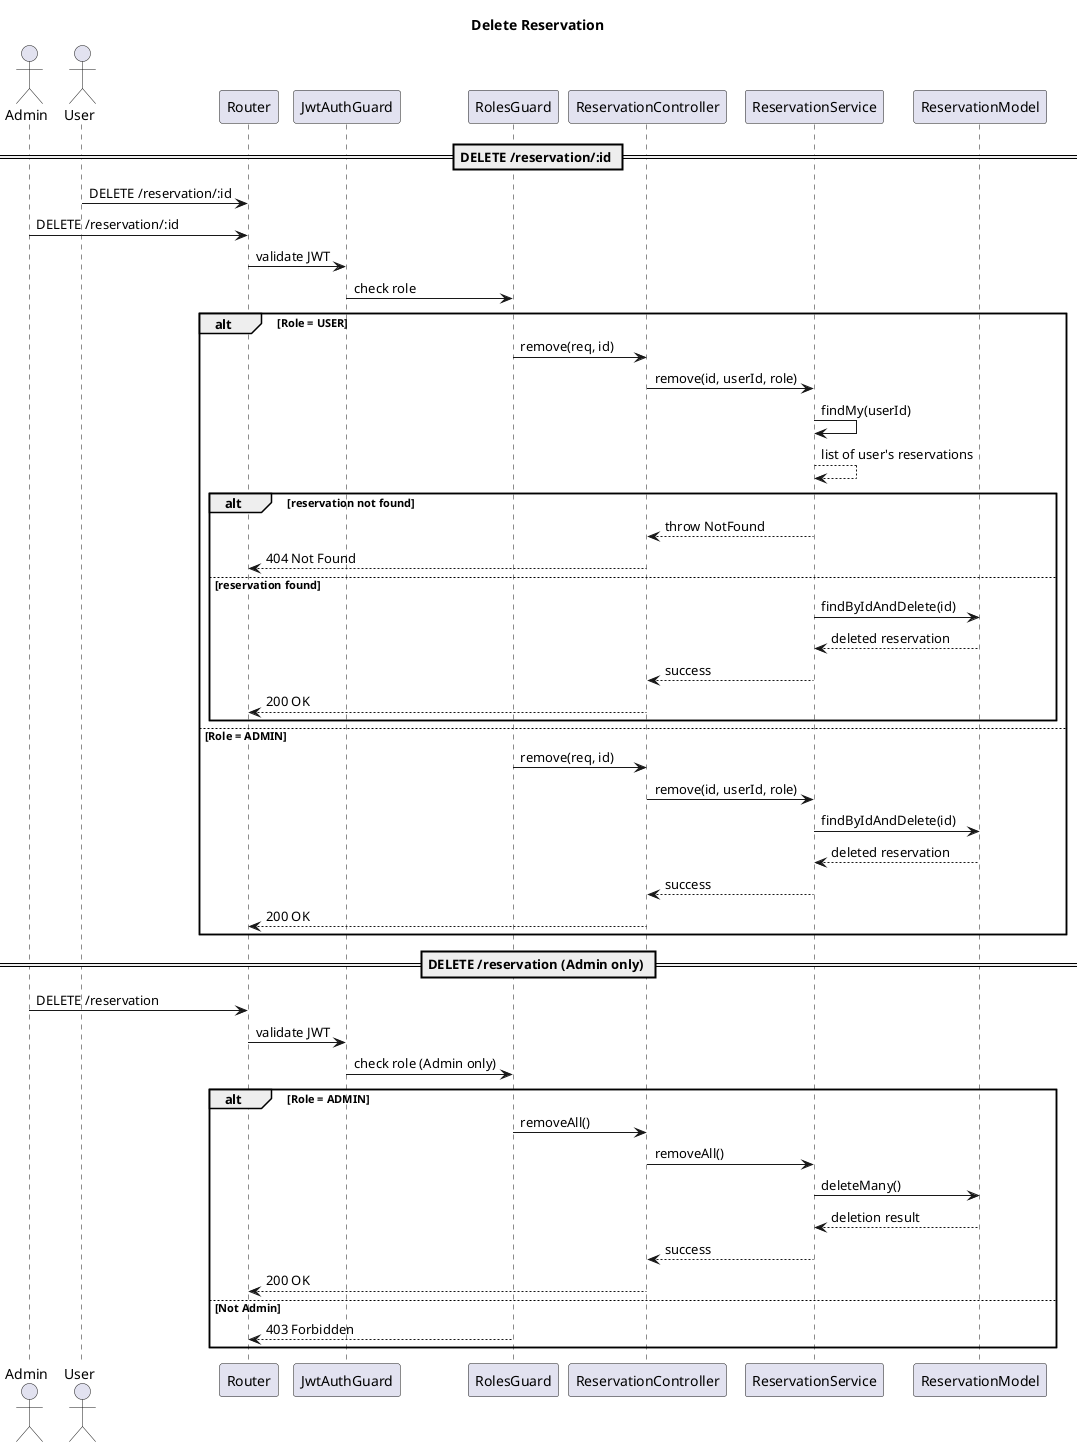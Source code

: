 @startuml
title Delete Reservation 

actor Admin
actor User

participant "Router" as Router
participant "JwtAuthGuard" as AuthGuard
participant "RolesGuard" as RolesGuard
participant "ReservationController" as Controller
participant "ReservationService" as Service
participant "ReservationModel" as ReservationModel

== DELETE /reservation/:id ==
User -> Router: DELETE /reservation/:id
Admin -> Router: DELETE /reservation/:id
Router -> AuthGuard: validate JWT
AuthGuard -> RolesGuard: check role
alt Role = USER
    RolesGuard -> Controller: remove(req, id)
    Controller -> Service: remove(id, userId, role)

    Service -> Service: findMy(userId)
    Service --> Service: list of user's reservations
    alt reservation not found
        Service --> Controller: throw NotFound
        Controller --> Router: 404 Not Found
    else reservation found
        Service -> ReservationModel: findByIdAndDelete(id)
        ReservationModel --> Service: deleted reservation
        Service --> Controller: success
        Controller --> Router: 200 OK
    end
else Role = ADMIN
    RolesGuard -> Controller: remove(req, id)
    Controller -> Service: remove(id, userId, role)
    Service -> ReservationModel: findByIdAndDelete(id)
    ReservationModel --> Service: deleted reservation
    Service --> Controller: success
    Controller --> Router: 200 OK
end

== DELETE /reservation (Admin only) ==
Admin -> Router: DELETE /reservation
Router -> AuthGuard: validate JWT
AuthGuard -> RolesGuard: check role (Admin only)
alt Role = ADMIN
    RolesGuard -> Controller: removeAll()
    Controller -> Service: removeAll()
    Service -> ReservationModel: deleteMany()
    ReservationModel --> Service: deletion result
    Service --> Controller: success
    Controller --> Router: 200 OK
else Not Admin
    RolesGuard --> Router: 403 Forbidden
end

@enduml
